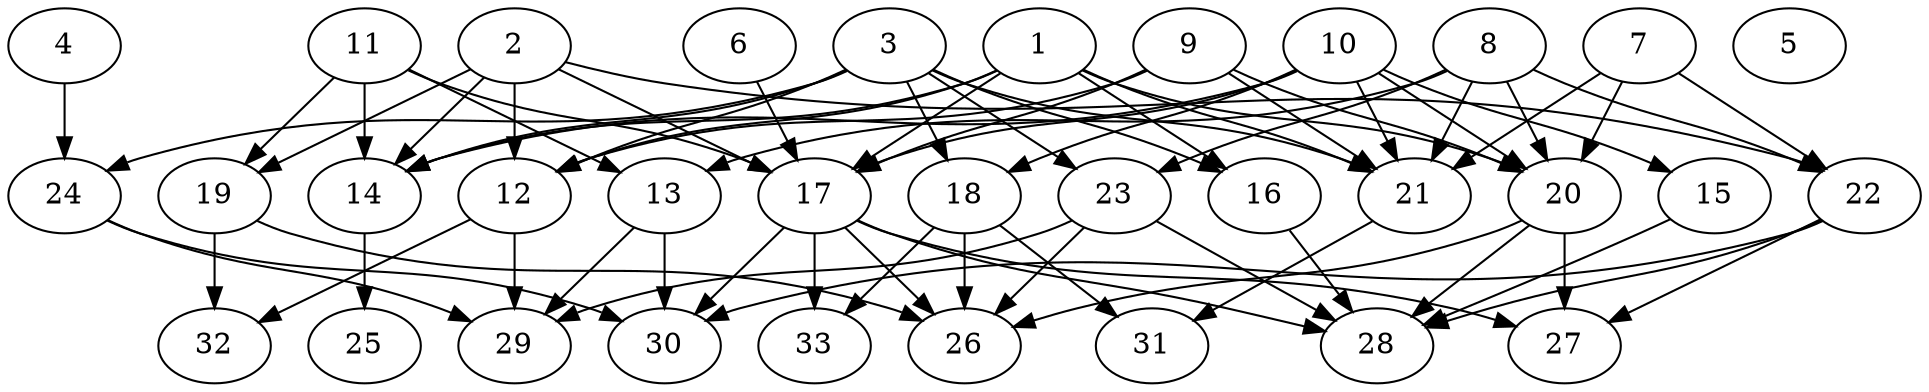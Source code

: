// DAG (tier=2-normal, mode=data, n=33, ccr=0.428, fat=0.697, density=0.481, regular=0.549, jump=0.122, mindata=2097152, maxdata=16777216)
// DAG automatically generated by daggen at Sun Aug 24 16:33:33 2025
// /home/ermia/Project/Environments/daggen/bin/daggen --dot --ccr 0.428 --fat 0.697 --regular 0.549 --density 0.481 --jump 0.122 --mindata 2097152 --maxdata 16777216 -n 33 
digraph G {
  1 [size="2518155901701711724544", alpha="0.10", expect_size="1259077950850855862272"]
  1 -> 12 [size ="1480738595667968"]
  1 -> 14 [size ="1480738595667968"]
  1 -> 16 [size ="1480738595667968"]
  1 -> 17 [size ="1480738595667968"]
  1 -> 20 [size ="1480738595667968"]
  1 -> 21 [size ="1480738595667968"]
  2 [size="57014350153210632", alpha="0.13", expect_size="28507175076605316"]
  2 -> 12 [size ="1579748773855232"]
  2 -> 14 [size ="1579748773855232"]
  2 -> 17 [size ="1579748773855232"]
  2 -> 19 [size ="1579748773855232"]
  2 -> 22 [size ="1579748773855232"]
  3 [size="116461354599701282816", alpha="0.05", expect_size="58230677299850641408"]
  3 -> 12 [size ="190785140031488"]
  3 -> 14 [size ="190785140031488"]
  3 -> 16 [size ="190785140031488"]
  3 -> 18 [size ="190785140031488"]
  3 -> 21 [size ="190785140031488"]
  3 -> 23 [size ="190785140031488"]
  3 -> 24 [size ="190785140031488"]
  4 [size="1207420857943375616", alpha="0.14", expect_size="603710428971687808"]
  4 -> 24 [size ="1320595144835072"]
  5 [size="2829853190109924425728", alpha="0.04", expect_size="1414926595054962212864"]
  6 [size="3605230093173731840", alpha="0.07", expect_size="1802615046586865920"]
  6 -> 17 [size ="2176572521971712"]
  7 [size="73349009103309888", alpha="0.05", expect_size="36674504551654944"]
  7 -> 20 [size ="39174136659968"]
  7 -> 21 [size ="39174136659968"]
  7 -> 22 [size ="39174136659968"]
  8 [size="396095239414041728", alpha="0.19", expect_size="198047619707020864"]
  8 -> 13 [size ="178043582676992"]
  8 -> 20 [size ="178043582676992"]
  8 -> 21 [size ="178043582676992"]
  8 -> 22 [size ="178043582676992"]
  8 -> 23 [size ="178043582676992"]
  9 [size="13857150974900036", alpha="0.02", expect_size="6928575487450018"]
  9 -> 12 [size ="304713912287232"]
  9 -> 17 [size ="304713912287232"]
  9 -> 20 [size ="304713912287232"]
  9 -> 21 [size ="304713912287232"]
  10 [size="97649164695216586752", alpha="0.07", expect_size="48824582347608293376"]
  10 -> 14 [size ="169642895081472"]
  10 -> 15 [size ="169642895081472"]
  10 -> 17 [size ="169642895081472"]
  10 -> 18 [size ="169642895081472"]
  10 -> 20 [size ="169642895081472"]
  10 -> 21 [size ="169642895081472"]
  11 [size="48940626746214448", alpha="0.07", expect_size="24470313373107224"]
  11 -> 13 [size ="967605800140800"]
  11 -> 14 [size ="967605800140800"]
  11 -> 17 [size ="967605800140800"]
  11 -> 19 [size ="967605800140800"]
  12 [size="4280364774430483677184", alpha="0.16", expect_size="2140182387215241838592"]
  12 -> 29 [size ="2109002888511488"]
  12 -> 32 [size ="2109002888511488"]
  13 [size="20737762095989260288", alpha="0.01", expect_size="10368881047994630144"]
  13 -> 29 [size ="60385302413312"]
  13 -> 30 [size ="60385302413312"]
  14 [size="30034039454165248", alpha="0.08", expect_size="15017019727082624"]
  14 -> 25 [size ="479439146188800"]
  15 [size="1438133795607814340608", alpha="0.16", expect_size="719066897803907170304"]
  15 -> 28 [size ="1019270641221632"]
  16 [size="154078847372676224", alpha="0.08", expect_size="77039423686338112"]
  16 -> 28 [size ="113046903062528"]
  17 [size="36689684172111872000", alpha="0.05", expect_size="18344842086055936000"]
  17 -> 26 [size ="88332251955200"]
  17 -> 27 [size ="88332251955200"]
  17 -> 28 [size ="88332251955200"]
  17 -> 30 [size ="88332251955200"]
  17 -> 33 [size ="88332251955200"]
  18 [size="2156592939822441562112", alpha="0.07", expect_size="1078296469911220781056"]
  18 -> 26 [size ="1335371510054912"]
  18 -> 31 [size ="1335371510054912"]
  18 -> 33 [size ="1335371510054912"]
  19 [size="45443944631480288", alpha="0.19", expect_size="22721972315740144"]
  19 -> 26 [size ="2226308721410048"]
  19 -> 32 [size ="2226308721410048"]
  20 [size="105926938428802736", alpha="0.01", expect_size="52963469214401368"]
  20 -> 26 [size ="2180357629673472"]
  20 -> 27 [size ="2180357629673472"]
  20 -> 28 [size ="2180357629673472"]
  21 [size="1490018945194090561536", alpha="0.00", expect_size="745009472597045280768"]
  21 -> 31 [size ="1043641116131328"]
  22 [size="40598481649049856", alpha="0.07", expect_size="20299240824524928"]
  22 -> 27 [size ="1227364214243328"]
  22 -> 28 [size ="1227364214243328"]
  22 -> 30 [size ="1227364214243328"]
  23 [size="2718863706321584128000", alpha="0.18", expect_size="1359431853160792064000"]
  23 -> 26 [size ="1558409589555200"]
  23 -> 28 [size ="1558409589555200"]
  23 -> 29 [size ="1558409589555200"]
  24 [size="40613226414261304", alpha="0.12", expect_size="20306613207130652"]
  24 -> 29 [size ="696341042823168"]
  24 -> 30 [size ="696341042823168"]
  25 [size="6170270790482622", alpha="0.17", expect_size="3085135395241311"]
  26 [size="1655041908122780", alpha="0.00", expect_size="827520954061390"]
  27 [size="3049809784960460800", alpha="0.13", expect_size="1524904892480230400"]
  28 [size="2182627437064389120", alpha="0.05", expect_size="1091313718532194560"]
  29 [size="1330391317544530688", alpha="0.03", expect_size="665195658772265344"]
  30 [size="100610025615116992512", alpha="0.20", expect_size="50305012807558496256"]
  31 [size="2727117684541286400", alpha="0.05", expect_size="1363558842270643200"]
  32 [size="848163697857465942016", alpha="0.12", expect_size="424081848928732971008"]
  33 [size="1781105827764712", alpha="0.01", expect_size="890552913882356"]
}